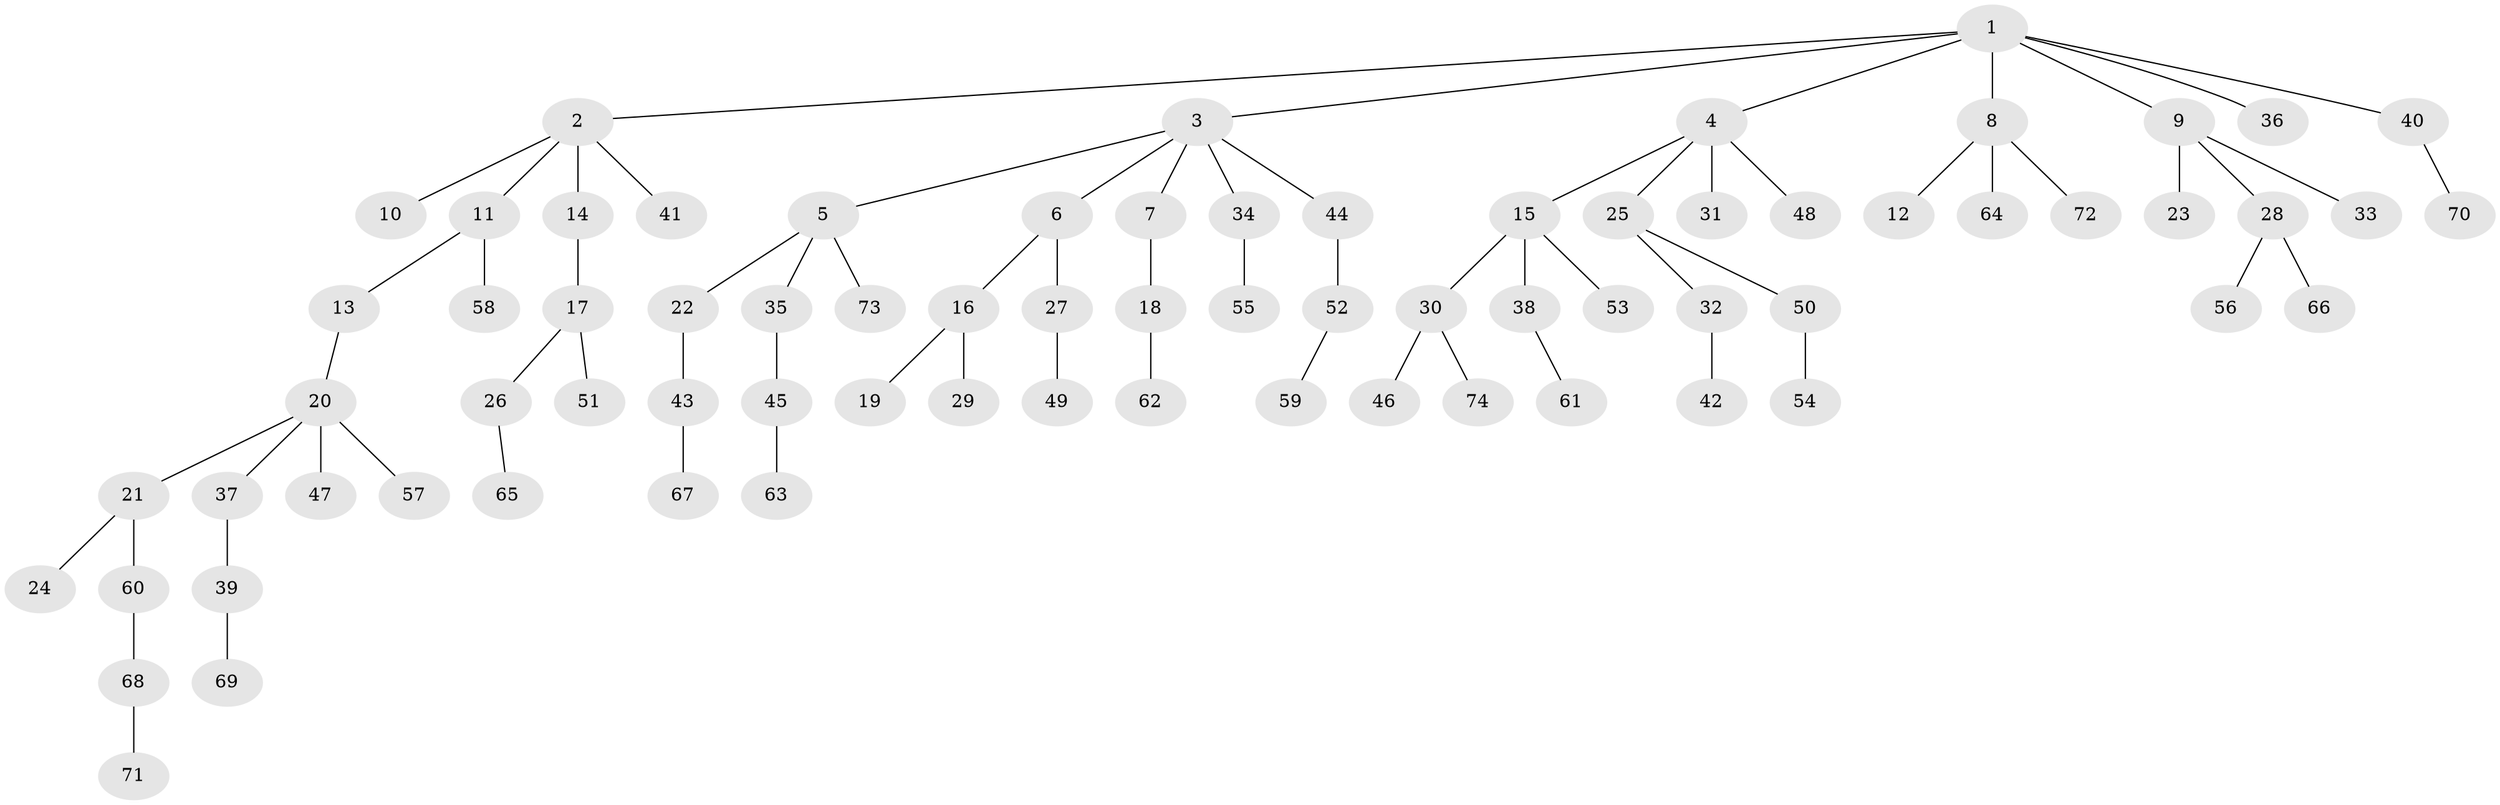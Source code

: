 // coarse degree distribution, {10: 0.02702702702702703, 5: 0.08108108108108109, 3: 0.05405405405405406, 1: 0.6216216216216216, 4: 0.02702702702702703, 2: 0.1891891891891892}
// Generated by graph-tools (version 1.1) at 2025/19/03/04/25 18:19:03]
// undirected, 74 vertices, 73 edges
graph export_dot {
graph [start="1"]
  node [color=gray90,style=filled];
  1;
  2;
  3;
  4;
  5;
  6;
  7;
  8;
  9;
  10;
  11;
  12;
  13;
  14;
  15;
  16;
  17;
  18;
  19;
  20;
  21;
  22;
  23;
  24;
  25;
  26;
  27;
  28;
  29;
  30;
  31;
  32;
  33;
  34;
  35;
  36;
  37;
  38;
  39;
  40;
  41;
  42;
  43;
  44;
  45;
  46;
  47;
  48;
  49;
  50;
  51;
  52;
  53;
  54;
  55;
  56;
  57;
  58;
  59;
  60;
  61;
  62;
  63;
  64;
  65;
  66;
  67;
  68;
  69;
  70;
  71;
  72;
  73;
  74;
  1 -- 2;
  1 -- 3;
  1 -- 4;
  1 -- 8;
  1 -- 9;
  1 -- 36;
  1 -- 40;
  2 -- 10;
  2 -- 11;
  2 -- 14;
  2 -- 41;
  3 -- 5;
  3 -- 6;
  3 -- 7;
  3 -- 34;
  3 -- 44;
  4 -- 15;
  4 -- 25;
  4 -- 31;
  4 -- 48;
  5 -- 22;
  5 -- 35;
  5 -- 73;
  6 -- 16;
  6 -- 27;
  7 -- 18;
  8 -- 12;
  8 -- 64;
  8 -- 72;
  9 -- 23;
  9 -- 28;
  9 -- 33;
  11 -- 13;
  11 -- 58;
  13 -- 20;
  14 -- 17;
  15 -- 30;
  15 -- 38;
  15 -- 53;
  16 -- 19;
  16 -- 29;
  17 -- 26;
  17 -- 51;
  18 -- 62;
  20 -- 21;
  20 -- 37;
  20 -- 47;
  20 -- 57;
  21 -- 24;
  21 -- 60;
  22 -- 43;
  25 -- 32;
  25 -- 50;
  26 -- 65;
  27 -- 49;
  28 -- 56;
  28 -- 66;
  30 -- 46;
  30 -- 74;
  32 -- 42;
  34 -- 55;
  35 -- 45;
  37 -- 39;
  38 -- 61;
  39 -- 69;
  40 -- 70;
  43 -- 67;
  44 -- 52;
  45 -- 63;
  50 -- 54;
  52 -- 59;
  60 -- 68;
  68 -- 71;
}
